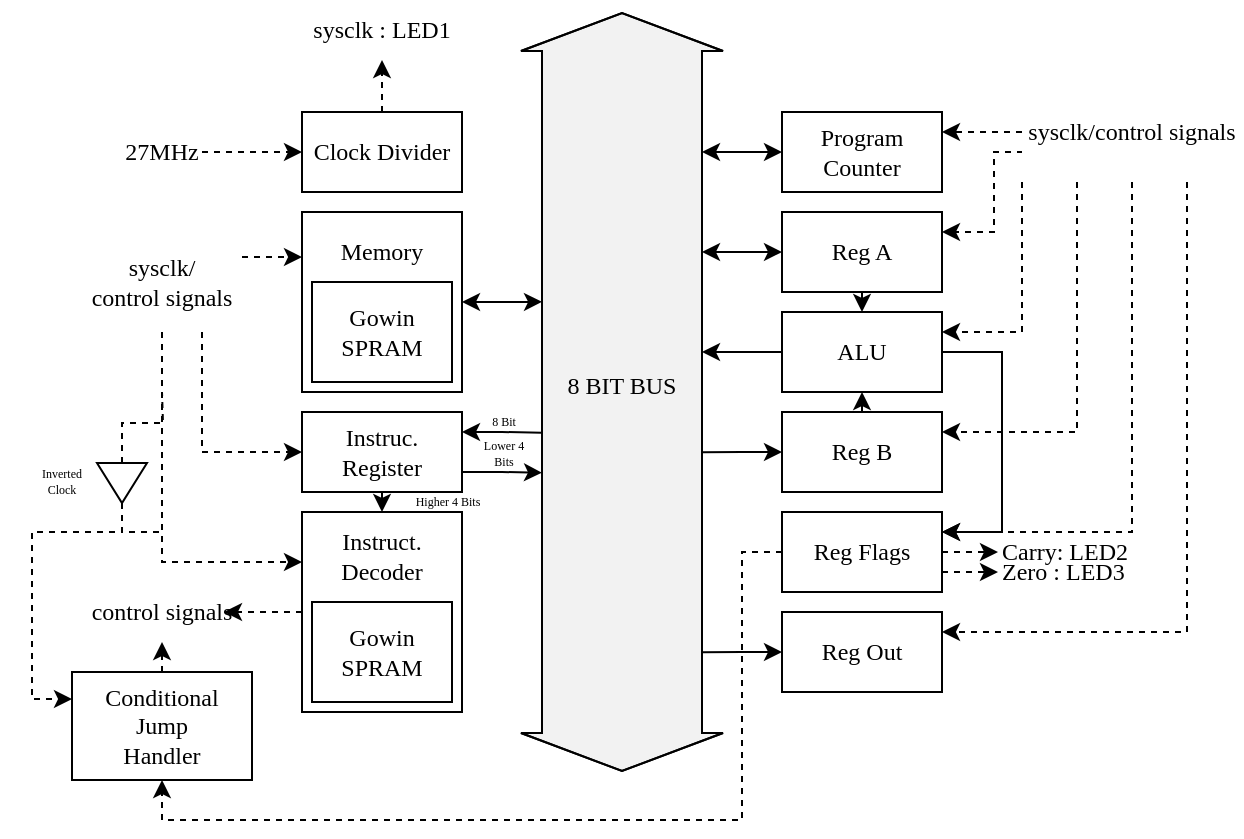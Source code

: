 <mxfile version="17.4.6" type="device"><diagram id="vGollbkaXuPdfMBQLFRY" name="Page-1"><mxGraphModel dx="1715" dy="463" grid="1" gridSize="10" guides="1" tooltips="1" connect="1" arrows="1" fold="1" page="1" pageScale="1" pageWidth="850" pageHeight="1100" math="0" shadow="0"><root><mxCell id="0"/><mxCell id="1" parent="0"/><mxCell id="w-MVJuam39-iYCv3q1l8-11" style="edgeStyle=orthogonalEdgeStyle;rounded=0;orthogonalLoop=1;jettySize=auto;html=1;exitX=0.5;exitY=0;exitDx=0;exitDy=0;entryX=0.5;entryY=1;entryDx=0;entryDy=0;strokeWidth=1;dashed=1;fontFamily=Lucida Console;" edge="1" parent="1" source="w-MVJuam39-iYCv3q1l8-1" target="w-MVJuam39-iYCv3q1l8-10"><mxGeometry relative="1" as="geometry"/></mxCell><mxCell id="w-MVJuam39-iYCv3q1l8-1" value="Clock Divider" style="rounded=0;whiteSpace=wrap;html=1;fontFamily=Lucida Console;" vertex="1" parent="1"><mxGeometry y="160" width="80" height="40" as="geometry"/></mxCell><mxCell id="w-MVJuam39-iYCv3q1l8-3" value="" style="shape=flexArrow;endArrow=classic;startArrow=classic;html=1;rounded=0;width=80;fillColor=#F2F2F2;fontFamily=Lucida Console;" edge="1" parent="1"><mxGeometry width="100" height="100" relative="1" as="geometry"><mxPoint x="160" y="490" as="sourcePoint"/><mxPoint x="160" y="110" as="targetPoint"/><Array as="points"><mxPoint x="160" y="230"/></Array></mxGeometry></mxCell><mxCell id="w-MVJuam39-iYCv3q1l8-38" style="edgeStyle=orthogonalEdgeStyle;rounded=0;orthogonalLoop=1;jettySize=auto;html=1;startArrow=classic;startFill=1;endArrow=classic;endFill=1;strokeWidth=1;fillColor=default;fontFamily=Lucida Console;" edge="1" parent="1" source="w-MVJuam39-iYCv3q1l8-4"><mxGeometry relative="1" as="geometry"><mxPoint x="200" y="180" as="targetPoint"/></mxGeometry></mxCell><mxCell id="w-MVJuam39-iYCv3q1l8-4" value="Program Counter&lt;span style=&quot;color: rgba(0, 0, 0, 0); font-size: 0px;&quot;&gt;%3CmxGraphModel%3E%3Croot%3E%3CmxCell%20id%3D%220%22%2F%3E%3CmxCell%20id%3D%221%22%20parent%3D%220%22%2F%3E%3CmxCell%20id%3D%222%22%20value%3D%22Clock%22%20style%3D%22rounded%3D0%3BwhiteSpace%3Dwrap%3Bhtml%3D1%3B%22%20vertex%3D%221%22%20parent%3D%221%22%3E%3CmxGeometry%20x%3D%2220%22%20y%3D%22140%22%20width%3D%2280%22%20height%3D%2240%22%20as%3D%22geometry%22%2F%3E%3C%2FmxCell%3E%3C%2Froot%3E%3C%2FmxGraphModel%3E&lt;/span&gt;" style="rounded=0;whiteSpace=wrap;html=1;fontFamily=Lucida Console;" vertex="1" parent="1"><mxGeometry x="240" y="160" width="80" height="40" as="geometry"/></mxCell><mxCell id="w-MVJuam39-iYCv3q1l8-52" style="edgeStyle=orthogonalEdgeStyle;rounded=0;orthogonalLoop=1;jettySize=auto;html=1;exitX=1;exitY=0.5;exitDx=0;exitDy=0;startArrow=classic;startFill=1;endArrow=classic;endFill=1;strokeWidth=1;fillColor=default;fontFamily=Lucida Console;" edge="1" parent="1" source="w-MVJuam39-iYCv3q1l8-5"><mxGeometry relative="1" as="geometry"><mxPoint x="120" y="254.931" as="targetPoint"/></mxGeometry></mxCell><mxCell id="w-MVJuam39-iYCv3q1l8-5" value="" style="rounded=0;whiteSpace=wrap;html=1;fontFamily=Lucida Console;" vertex="1" parent="1"><mxGeometry y="210" width="80" height="90" as="geometry"/></mxCell><mxCell id="w-MVJuam39-iYCv3q1l8-6" value="&lt;span&gt;Gowin SPRAM&lt;/span&gt;" style="rounded=0;whiteSpace=wrap;html=1;fontFamily=Lucida Console;" vertex="1" parent="1"><mxGeometry x="5" y="245" width="70" height="50" as="geometry"/></mxCell><mxCell id="w-MVJuam39-iYCv3q1l8-7" value="Memory" style="text;html=1;strokeColor=none;fillColor=none;align=center;verticalAlign=middle;whiteSpace=wrap;rounded=0;fontFamily=Lucida Console;" vertex="1" parent="1"><mxGeometry x="10" y="215" width="60" height="30" as="geometry"/></mxCell><mxCell id="w-MVJuam39-iYCv3q1l8-9" style="edgeStyle=orthogonalEdgeStyle;rounded=0;orthogonalLoop=1;jettySize=auto;html=1;entryX=0;entryY=0.5;entryDx=0;entryDy=0;strokeWidth=1;dashed=1;fontFamily=Lucida Console;" edge="1" parent="1" source="w-MVJuam39-iYCv3q1l8-8" target="w-MVJuam39-iYCv3q1l8-1"><mxGeometry relative="1" as="geometry"/></mxCell><mxCell id="w-MVJuam39-iYCv3q1l8-8" value="27MHz" style="text;html=1;strokeColor=none;fillColor=none;align=center;verticalAlign=middle;whiteSpace=wrap;rounded=0;fontFamily=Lucida Console;" vertex="1" parent="1"><mxGeometry x="-90" y="165" width="40" height="30" as="geometry"/></mxCell><mxCell id="w-MVJuam39-iYCv3q1l8-10" value="sysclk : LED1" style="text;html=1;strokeColor=none;fillColor=none;align=center;verticalAlign=middle;whiteSpace=wrap;rounded=0;fontFamily=Lucida Console;" vertex="1" parent="1"><mxGeometry x="-10" y="104" width="100" height="30" as="geometry"/></mxCell><mxCell id="w-MVJuam39-iYCv3q1l8-39" style="edgeStyle=orthogonalEdgeStyle;rounded=0;orthogonalLoop=1;jettySize=auto;html=1;startArrow=classic;startFill=1;endArrow=classic;endFill=1;strokeWidth=1;fillColor=default;fontFamily=Lucida Console;" edge="1" parent="1" source="w-MVJuam39-iYCv3q1l8-13"><mxGeometry relative="1" as="geometry"><mxPoint x="200" y="230" as="targetPoint"/></mxGeometry></mxCell><mxCell id="w-MVJuam39-iYCv3q1l8-43" style="edgeStyle=orthogonalEdgeStyle;rounded=0;orthogonalLoop=1;jettySize=auto;html=1;exitX=0.5;exitY=1;exitDx=0;exitDy=0;entryX=0.5;entryY=0;entryDx=0;entryDy=0;startArrow=none;startFill=0;endArrow=classic;endFill=1;strokeWidth=1;fillColor=default;fontFamily=Lucida Console;" edge="1" parent="1" source="w-MVJuam39-iYCv3q1l8-13" target="w-MVJuam39-iYCv3q1l8-14"><mxGeometry relative="1" as="geometry"/></mxCell><mxCell id="w-MVJuam39-iYCv3q1l8-13" value="Reg A" style="rounded=0;whiteSpace=wrap;html=1;fontFamily=Lucida Console;" vertex="1" parent="1"><mxGeometry x="240" y="210" width="80" height="40" as="geometry"/></mxCell><mxCell id="w-MVJuam39-iYCv3q1l8-40" style="edgeStyle=orthogonalEdgeStyle;rounded=0;orthogonalLoop=1;jettySize=auto;html=1;startArrow=none;startFill=0;endArrow=classic;endFill=1;strokeWidth=1;fillColor=default;fontFamily=Lucida Console;" edge="1" parent="1" source="w-MVJuam39-iYCv3q1l8-14"><mxGeometry relative="1" as="geometry"><mxPoint x="200" y="280" as="targetPoint"/></mxGeometry></mxCell><mxCell id="w-MVJuam39-iYCv3q1l8-47" style="edgeStyle=orthogonalEdgeStyle;rounded=0;orthogonalLoop=1;jettySize=auto;html=1;exitX=1;exitY=0.5;exitDx=0;exitDy=0;entryX=1;entryY=0.25;entryDx=0;entryDy=0;startArrow=none;startFill=0;endArrow=classic;endFill=1;strokeWidth=1;fillColor=default;fontFamily=Lucida Console;" edge="1" parent="1" source="w-MVJuam39-iYCv3q1l8-14" target="w-MVJuam39-iYCv3q1l8-17"><mxGeometry relative="1" as="geometry"><Array as="points"><mxPoint x="350" y="280"/><mxPoint x="350" y="370"/></Array></mxGeometry></mxCell><mxCell id="w-MVJuam39-iYCv3q1l8-14" value="ALU" style="rounded=0;whiteSpace=wrap;html=1;fontFamily=Lucida Console;" vertex="1" parent="1"><mxGeometry x="240" y="260" width="80" height="40" as="geometry"/></mxCell><mxCell id="w-MVJuam39-iYCv3q1l8-42" style="edgeStyle=orthogonalEdgeStyle;rounded=0;orthogonalLoop=1;jettySize=auto;html=1;exitX=0.5;exitY=0;exitDx=0;exitDy=0;entryX=0.5;entryY=1;entryDx=0;entryDy=0;startArrow=none;startFill=0;endArrow=classic;endFill=1;strokeWidth=1;fillColor=default;fontFamily=Lucida Console;" edge="1" parent="1" source="w-MVJuam39-iYCv3q1l8-15" target="w-MVJuam39-iYCv3q1l8-14"><mxGeometry relative="1" as="geometry"/></mxCell><mxCell id="w-MVJuam39-iYCv3q1l8-53" style="edgeStyle=orthogonalEdgeStyle;rounded=0;orthogonalLoop=1;jettySize=auto;html=1;exitX=0;exitY=0.5;exitDx=0;exitDy=0;startArrow=classic;startFill=1;endArrow=none;endFill=0;strokeWidth=1;fillColor=default;fontFamily=Lucida Console;" edge="1" parent="1" source="w-MVJuam39-iYCv3q1l8-15"><mxGeometry relative="1" as="geometry"><mxPoint x="200" y="330.103" as="targetPoint"/></mxGeometry></mxCell><mxCell id="w-MVJuam39-iYCv3q1l8-15" value="Reg B" style="rounded=0;whiteSpace=wrap;html=1;fontFamily=Lucida Console;" vertex="1" parent="1"><mxGeometry x="240" y="310" width="80" height="40" as="geometry"/></mxCell><mxCell id="w-MVJuam39-iYCv3q1l8-48" style="edgeStyle=orthogonalEdgeStyle;rounded=0;orthogonalLoop=1;jettySize=auto;html=1;exitX=0;exitY=0.5;exitDx=0;exitDy=0;startArrow=classic;startFill=1;endArrow=none;endFill=0;strokeWidth=1;fillColor=default;fontFamily=Lucida Console;" edge="1" parent="1" source="w-MVJuam39-iYCv3q1l8-16"><mxGeometry relative="1" as="geometry"><mxPoint x="200" y="430.103" as="targetPoint"/></mxGeometry></mxCell><mxCell id="w-MVJuam39-iYCv3q1l8-16" value="Reg Out" style="rounded=0;whiteSpace=wrap;html=1;fontFamily=Lucida Console;" vertex="1" parent="1"><mxGeometry x="240" y="410" width="80" height="40" as="geometry"/></mxCell><mxCell id="w-MVJuam39-iYCv3q1l8-28" style="edgeStyle=orthogonalEdgeStyle;rounded=0;orthogonalLoop=1;jettySize=auto;html=1;exitX=1;exitY=0.75;exitDx=0;exitDy=0;entryX=0;entryY=0.5;entryDx=0;entryDy=0;strokeWidth=1;dashed=1;fontFamily=Lucida Console;" edge="1" parent="1" source="w-MVJuam39-iYCv3q1l8-17" target="w-MVJuam39-iYCv3q1l8-27"><mxGeometry relative="1" as="geometry"/></mxCell><mxCell id="w-MVJuam39-iYCv3q1l8-46" style="edgeStyle=orthogonalEdgeStyle;rounded=0;orthogonalLoop=1;jettySize=auto;html=1;exitX=1;exitY=0.5;exitDx=0;exitDy=0;entryX=0;entryY=0.5;entryDx=0;entryDy=0;startArrow=none;startFill=0;endArrow=classic;endFill=1;strokeWidth=1;fillColor=default;dashed=1;fontFamily=Lucida Console;" edge="1" parent="1" source="w-MVJuam39-iYCv3q1l8-17" target="w-MVJuam39-iYCv3q1l8-24"><mxGeometry relative="1" as="geometry"/></mxCell><mxCell id="w-MVJuam39-iYCv3q1l8-89" style="edgeStyle=orthogonalEdgeStyle;rounded=0;orthogonalLoop=1;jettySize=auto;html=1;exitX=0;exitY=0.5;exitDx=0;exitDy=0;entryX=0.5;entryY=1;entryDx=0;entryDy=0;dashed=1;fontFamily=Lucida Console;fontSize=11;startArrow=none;startFill=0;endArrow=classic;endFill=1;strokeWidth=1;fillColor=#F2F2F2;" edge="1" parent="1" source="w-MVJuam39-iYCv3q1l8-17" target="w-MVJuam39-iYCv3q1l8-86"><mxGeometry relative="1" as="geometry"><Array as="points"><mxPoint x="220" y="380"/><mxPoint x="220" y="514"/><mxPoint x="-70" y="514"/></Array></mxGeometry></mxCell><mxCell id="w-MVJuam39-iYCv3q1l8-17" value="Reg Flags" style="rounded=0;whiteSpace=wrap;html=1;fontFamily=Lucida Console;" vertex="1" parent="1"><mxGeometry x="240" y="360" width="80" height="40" as="geometry"/></mxCell><mxCell id="w-MVJuam39-iYCv3q1l8-51" style="edgeStyle=orthogonalEdgeStyle;rounded=0;orthogonalLoop=1;jettySize=auto;html=1;exitX=0.5;exitY=1;exitDx=0;exitDy=0;entryX=0.5;entryY=0;entryDx=0;entryDy=0;startArrow=none;startFill=0;endArrow=classic;endFill=1;strokeWidth=1;fillColor=default;fontFamily=Lucida Console;" edge="1" parent="1" source="w-MVJuam39-iYCv3q1l8-18" target="w-MVJuam39-iYCv3q1l8-19"><mxGeometry relative="1" as="geometry"/></mxCell><mxCell id="w-MVJuam39-iYCv3q1l8-72" style="edgeStyle=orthogonalEdgeStyle;rounded=0;orthogonalLoop=1;jettySize=auto;html=1;exitX=1;exitY=0.25;exitDx=0;exitDy=0;fontSize=12;startArrow=classic;startFill=1;endArrow=none;endFill=0;strokeWidth=1;fillColor=#F2F2F2;fontFamily=Lucida Console;" edge="1" parent="1" source="w-MVJuam39-iYCv3q1l8-18"><mxGeometry relative="1" as="geometry"><mxPoint x="120" y="320.333" as="targetPoint"/></mxGeometry></mxCell><mxCell id="w-MVJuam39-iYCv3q1l8-73" style="edgeStyle=orthogonalEdgeStyle;rounded=0;orthogonalLoop=1;jettySize=auto;html=1;exitX=1;exitY=0.75;exitDx=0;exitDy=0;fontSize=12;startArrow=none;startFill=0;endArrow=classic;endFill=1;strokeWidth=1;fillColor=#F2F2F2;fontFamily=Lucida Console;" edge="1" parent="1" source="w-MVJuam39-iYCv3q1l8-18"><mxGeometry relative="1" as="geometry"><mxPoint x="120" y="340.333" as="targetPoint"/></mxGeometry></mxCell><mxCell id="w-MVJuam39-iYCv3q1l8-18" value="Instruc. Register" style="rounded=0;whiteSpace=wrap;html=1;fontFamily=Lucida Console;" vertex="1" parent="1"><mxGeometry y="310" width="80" height="40" as="geometry"/></mxCell><mxCell id="w-MVJuam39-iYCv3q1l8-93" style="edgeStyle=orthogonalEdgeStyle;rounded=0;orthogonalLoop=1;jettySize=auto;html=1;exitX=0;exitY=0.5;exitDx=0;exitDy=0;entryX=0.888;entryY=0.467;entryDx=0;entryDy=0;entryPerimeter=0;dashed=1;fontFamily=Lucida Console;fontSize=11;startArrow=none;startFill=0;endArrow=classic;endFill=1;strokeWidth=1;fillColor=#F2F2F2;" edge="1" parent="1" source="w-MVJuam39-iYCv3q1l8-19" target="w-MVJuam39-iYCv3q1l8-71"><mxGeometry relative="1" as="geometry"/></mxCell><mxCell id="w-MVJuam39-iYCv3q1l8-19" value="" style="rounded=0;whiteSpace=wrap;html=1;fontFamily=Lucida Console;" vertex="1" parent="1"><mxGeometry y="360" width="80" height="100" as="geometry"/></mxCell><mxCell id="w-MVJuam39-iYCv3q1l8-21" value="&lt;span&gt;Gowin SPRAM&lt;/span&gt;" style="rounded=0;whiteSpace=wrap;html=1;fontFamily=Lucida Console;" vertex="1" parent="1"><mxGeometry x="5" y="405" width="70" height="50" as="geometry"/></mxCell><mxCell id="w-MVJuam39-iYCv3q1l8-22" value="Instruct.&lt;br&gt;Decoder" style="text;html=1;strokeColor=none;fillColor=none;align=center;verticalAlign=middle;whiteSpace=wrap;rounded=0;fontFamily=Lucida Console;" vertex="1" parent="1"><mxGeometry x="10" y="367" width="60" height="30" as="geometry"/></mxCell><mxCell id="w-MVJuam39-iYCv3q1l8-24" value="Carry: LED2" style="text;html=1;strokeColor=none;fillColor=none;align=left;verticalAlign=middle;whiteSpace=wrap;rounded=0;fontFamily=Lucida Console;" vertex="1" parent="1"><mxGeometry x="348" y="365" width="102" height="30" as="geometry"/></mxCell><mxCell id="w-MVJuam39-iYCv3q1l8-27" value="Zero : LED3" style="text;html=1;strokeColor=none;fillColor=none;align=left;verticalAlign=middle;whiteSpace=wrap;rounded=0;fontFamily=Lucida Console;" vertex="1" parent="1"><mxGeometry x="348" y="375" width="102" height="30" as="geometry"/></mxCell><mxCell id="w-MVJuam39-iYCv3q1l8-58" style="edgeStyle=orthogonalEdgeStyle;rounded=0;orthogonalLoop=1;jettySize=auto;html=1;exitX=0;exitY=0.5;exitDx=0;exitDy=0;entryX=1;entryY=0.25;entryDx=0;entryDy=0;fontSize=8;startArrow=none;startFill=0;endArrow=classic;endFill=1;strokeWidth=1;fillColor=default;dashed=1;fontFamily=Lucida Console;" edge="1" parent="1" source="w-MVJuam39-iYCv3q1l8-57" target="w-MVJuam39-iYCv3q1l8-4"><mxGeometry relative="1" as="geometry"/></mxCell><mxCell id="w-MVJuam39-iYCv3q1l8-59" style="edgeStyle=orthogonalEdgeStyle;rounded=0;orthogonalLoop=1;jettySize=auto;html=1;exitX=0;exitY=0.75;exitDx=0;exitDy=0;entryX=1;entryY=0.25;entryDx=0;entryDy=0;fontSize=8;startArrow=none;startFill=0;endArrow=classic;endFill=1;strokeWidth=1;fillColor=default;dashed=1;fontFamily=Lucida Console;" edge="1" parent="1" source="w-MVJuam39-iYCv3q1l8-57" target="w-MVJuam39-iYCv3q1l8-13"><mxGeometry relative="1" as="geometry"><Array as="points"><mxPoint x="371" y="180"/><mxPoint x="346" y="180"/><mxPoint x="346" y="220"/></Array></mxGeometry></mxCell><mxCell id="w-MVJuam39-iYCv3q1l8-60" style="edgeStyle=orthogonalEdgeStyle;rounded=0;orthogonalLoop=1;jettySize=auto;html=1;exitX=0;exitY=1;exitDx=0;exitDy=0;entryX=1;entryY=0.25;entryDx=0;entryDy=0;fontSize=8;startArrow=none;startFill=0;endArrow=classic;endFill=1;strokeWidth=1;fillColor=default;dashed=1;fontFamily=Lucida Console;" edge="1" parent="1" source="w-MVJuam39-iYCv3q1l8-57" target="w-MVJuam39-iYCv3q1l8-14"><mxGeometry relative="1" as="geometry"/></mxCell><mxCell id="w-MVJuam39-iYCv3q1l8-61" style="edgeStyle=orthogonalEdgeStyle;rounded=0;orthogonalLoop=1;jettySize=auto;html=1;exitX=0.25;exitY=1;exitDx=0;exitDy=0;entryX=1;entryY=0.25;entryDx=0;entryDy=0;fontSize=8;startArrow=none;startFill=0;endArrow=classic;endFill=1;strokeWidth=1;fillColor=default;dashed=1;fontFamily=Lucida Console;" edge="1" parent="1" source="w-MVJuam39-iYCv3q1l8-57" target="w-MVJuam39-iYCv3q1l8-15"><mxGeometry relative="1" as="geometry"/></mxCell><mxCell id="w-MVJuam39-iYCv3q1l8-62" style="edgeStyle=orthogonalEdgeStyle;rounded=0;orthogonalLoop=1;jettySize=auto;html=1;exitX=0.5;exitY=1;exitDx=0;exitDy=0;entryX=1;entryY=0.25;entryDx=0;entryDy=0;fontSize=8;startArrow=none;startFill=0;endArrow=classic;endFill=1;strokeWidth=1;fillColor=default;dashed=1;fontFamily=Lucida Console;" edge="1" parent="1" source="w-MVJuam39-iYCv3q1l8-57" target="w-MVJuam39-iYCv3q1l8-17"><mxGeometry relative="1" as="geometry"/></mxCell><mxCell id="w-MVJuam39-iYCv3q1l8-63" style="edgeStyle=orthogonalEdgeStyle;rounded=0;orthogonalLoop=1;jettySize=auto;html=1;exitX=0.75;exitY=1;exitDx=0;exitDy=0;entryX=1;entryY=0.25;entryDx=0;entryDy=0;fontSize=8;startArrow=none;startFill=0;endArrow=classic;endFill=1;strokeWidth=1;fillColor=default;dashed=1;fontFamily=Lucida Console;" edge="1" parent="1" source="w-MVJuam39-iYCv3q1l8-57" target="w-MVJuam39-iYCv3q1l8-16"><mxGeometry relative="1" as="geometry"/></mxCell><mxCell id="w-MVJuam39-iYCv3q1l8-57" value="sysclk/control signals" style="text;html=1;strokeColor=none;fillColor=default;align=center;verticalAlign=middle;whiteSpace=wrap;rounded=0;fontSize=12;spacingBottom=0;fontFamily=Lucida Console;" vertex="1" parent="1"><mxGeometry x="360" y="145" width="110" height="50" as="geometry"/></mxCell><mxCell id="w-MVJuam39-iYCv3q1l8-67" style="edgeStyle=orthogonalEdgeStyle;rounded=0;orthogonalLoop=1;jettySize=auto;html=1;exitX=1;exitY=0.25;exitDx=0;exitDy=0;entryX=0;entryY=0.25;entryDx=0;entryDy=0;dashed=1;fontSize=8;startArrow=none;startFill=0;endArrow=classic;endFill=1;strokeWidth=1;fillColor=default;fontFamily=Lucida Console;" edge="1" parent="1" source="w-MVJuam39-iYCv3q1l8-65" target="w-MVJuam39-iYCv3q1l8-5"><mxGeometry relative="1" as="geometry"/></mxCell><mxCell id="w-MVJuam39-iYCv3q1l8-68" style="edgeStyle=orthogonalEdgeStyle;rounded=0;orthogonalLoop=1;jettySize=auto;html=1;exitX=0.75;exitY=1;exitDx=0;exitDy=0;entryX=0;entryY=0.5;entryDx=0;entryDy=0;dashed=1;fontSize=8;startArrow=none;startFill=0;endArrow=classic;endFill=1;strokeWidth=1;fillColor=default;fontFamily=Lucida Console;" edge="1" parent="1" source="w-MVJuam39-iYCv3q1l8-65" target="w-MVJuam39-iYCv3q1l8-18"><mxGeometry relative="1" as="geometry"/></mxCell><mxCell id="w-MVJuam39-iYCv3q1l8-69" style="edgeStyle=orthogonalEdgeStyle;rounded=0;orthogonalLoop=1;jettySize=auto;html=1;exitX=0.5;exitY=1;exitDx=0;exitDy=0;entryX=0;entryY=0.25;entryDx=0;entryDy=0;dashed=1;fontSize=8;startArrow=none;startFill=0;endArrow=classic;endFill=1;strokeWidth=1;fillColor=default;fontFamily=Lucida Console;" edge="1" parent="1" source="w-MVJuam39-iYCv3q1l8-65" target="w-MVJuam39-iYCv3q1l8-19"><mxGeometry relative="1" as="geometry"/></mxCell><mxCell id="w-MVJuam39-iYCv3q1l8-65" value="sysclk/&lt;br&gt;control signals" style="text;html=1;strokeColor=none;fillColor=default;align=center;verticalAlign=middle;whiteSpace=wrap;rounded=0;fontSize=12;fontFamily=Lucida Console;" vertex="1" parent="1"><mxGeometry x="-110" y="220" width="80" height="50" as="geometry"/></mxCell><mxCell id="w-MVJuam39-iYCv3q1l8-71" value="control signals" style="text;html=1;strokeColor=none;fillColor=none;align=center;verticalAlign=middle;whiteSpace=wrap;rounded=0;fontSize=12;fontFamily=Lucida Console;" vertex="1" parent="1"><mxGeometry x="-110" y="395" width="80" height="30" as="geometry"/></mxCell><mxCell id="w-MVJuam39-iYCv3q1l8-74" value="8 Bit" style="text;html=1;strokeColor=none;fillColor=none;align=center;verticalAlign=middle;whiteSpace=wrap;rounded=0;fontSize=6;fontFamily=Lucida Console;" vertex="1" parent="1"><mxGeometry x="90" y="310" width="22" height="10" as="geometry"/></mxCell><mxCell id="w-MVJuam39-iYCv3q1l8-75" value="Lower 4 Bits" style="text;html=1;strokeColor=none;fillColor=none;align=center;verticalAlign=middle;whiteSpace=wrap;rounded=0;fontSize=6;fontFamily=Lucida Console;" vertex="1" parent="1"><mxGeometry x="85" y="326" width="32" height="10" as="geometry"/></mxCell><mxCell id="w-MVJuam39-iYCv3q1l8-77" value="Higher 4 Bits" style="text;html=1;strokeColor=none;fillColor=none;align=center;verticalAlign=middle;whiteSpace=wrap;rounded=0;fontSize=6;fontFamily=Lucida Console;" vertex="1" parent="1"><mxGeometry x="42" y="350" width="62" height="10" as="geometry"/></mxCell><mxCell id="w-MVJuam39-iYCv3q1l8-12" value="8 BIT BUS" style="text;html=1;strokeColor=none;fillColor=none;align=center;verticalAlign=middle;whiteSpace=wrap;rounded=0;fontFamily=Lucida Console;" vertex="1" parent="1"><mxGeometry x="125" y="282" width="70" height="30" as="geometry"/></mxCell><mxCell id="w-MVJuam39-iYCv3q1l8-88" style="edgeStyle=orthogonalEdgeStyle;rounded=0;orthogonalLoop=1;jettySize=auto;html=1;exitX=0.5;exitY=0;exitDx=0;exitDy=0;entryX=0.5;entryY=1;entryDx=0;entryDy=0;dashed=1;fontFamily=Lucida Console;fontSize=11;startArrow=none;startFill=0;endArrow=classic;endFill=1;strokeWidth=1;fillColor=#F2F2F2;" edge="1" parent="1" source="w-MVJuam39-iYCv3q1l8-86" target="w-MVJuam39-iYCv3q1l8-71"><mxGeometry relative="1" as="geometry"/></mxCell><mxCell id="w-MVJuam39-iYCv3q1l8-86" value="Conditional&lt;br&gt;Jump&lt;br&gt;Handler" style="rounded=0;whiteSpace=wrap;html=1;fontFamily=Lucida Console;" vertex="1" parent="1"><mxGeometry x="-115" y="440" width="90" height="54" as="geometry"/></mxCell><mxCell id="w-MVJuam39-iYCv3q1l8-97" style="edgeStyle=orthogonalEdgeStyle;rounded=0;orthogonalLoop=1;jettySize=auto;html=1;exitX=0;exitY=0.5;exitDx=0;exitDy=0;dashed=1;fontFamily=Lucida Console;fontSize=11;startArrow=none;startFill=0;endArrow=none;endFill=0;strokeWidth=1;fillColor=#F2F2F2;" edge="1" parent="1" source="w-MVJuam39-iYCv3q1l8-94"><mxGeometry relative="1" as="geometry"><mxPoint x="-70" y="300" as="targetPoint"/></mxGeometry></mxCell><mxCell id="w-MVJuam39-iYCv3q1l8-98" style="edgeStyle=orthogonalEdgeStyle;rounded=0;orthogonalLoop=1;jettySize=auto;html=1;exitX=1;exitY=0.5;exitDx=0;exitDy=0;dashed=1;fontFamily=Lucida Console;fontSize=11;startArrow=none;startFill=0;endArrow=none;endFill=0;strokeWidth=1;fillColor=#F2F2F2;" edge="1" parent="1" source="w-MVJuam39-iYCv3q1l8-94"><mxGeometry relative="1" as="geometry"><mxPoint x="-70" y="370" as="targetPoint"/><Array as="points"><mxPoint x="-90" y="370"/></Array></mxGeometry></mxCell><mxCell id="w-MVJuam39-iYCv3q1l8-101" style="edgeStyle=orthogonalEdgeStyle;rounded=0;orthogonalLoop=1;jettySize=auto;html=1;exitX=1;exitY=0.5;exitDx=0;exitDy=0;entryX=0;entryY=0.25;entryDx=0;entryDy=0;dashed=1;fontFamily=Lucida Console;fontSize=11;startArrow=none;startFill=0;endArrow=classic;endFill=1;strokeWidth=1;fillColor=#F2F2F2;" edge="1" parent="1" source="w-MVJuam39-iYCv3q1l8-94" target="w-MVJuam39-iYCv3q1l8-86"><mxGeometry relative="1" as="geometry"><Array as="points"><mxPoint x="-90" y="370"/><mxPoint x="-135" y="370"/><mxPoint x="-135" y="454"/></Array></mxGeometry></mxCell><mxCell id="w-MVJuam39-iYCv3q1l8-94" value="" style="triangle;whiteSpace=wrap;html=1;fontFamily=Lucida Console;fontSize=11;strokeWidth=1;fillColor=default;rotation=90;" vertex="1" parent="1"><mxGeometry x="-100" y="333" width="20" height="25" as="geometry"/></mxCell><mxCell id="w-MVJuam39-iYCv3q1l8-100" value="Inverted&lt;br&gt;Clock" style="text;html=1;strokeColor=none;fillColor=none;align=center;verticalAlign=middle;whiteSpace=wrap;rounded=0;fontSize=6;fontFamily=Lucida Console;" vertex="1" parent="1"><mxGeometry x="-151" y="339.5" width="62" height="10" as="geometry"/></mxCell></root></mxGraphModel></diagram></mxfile>
